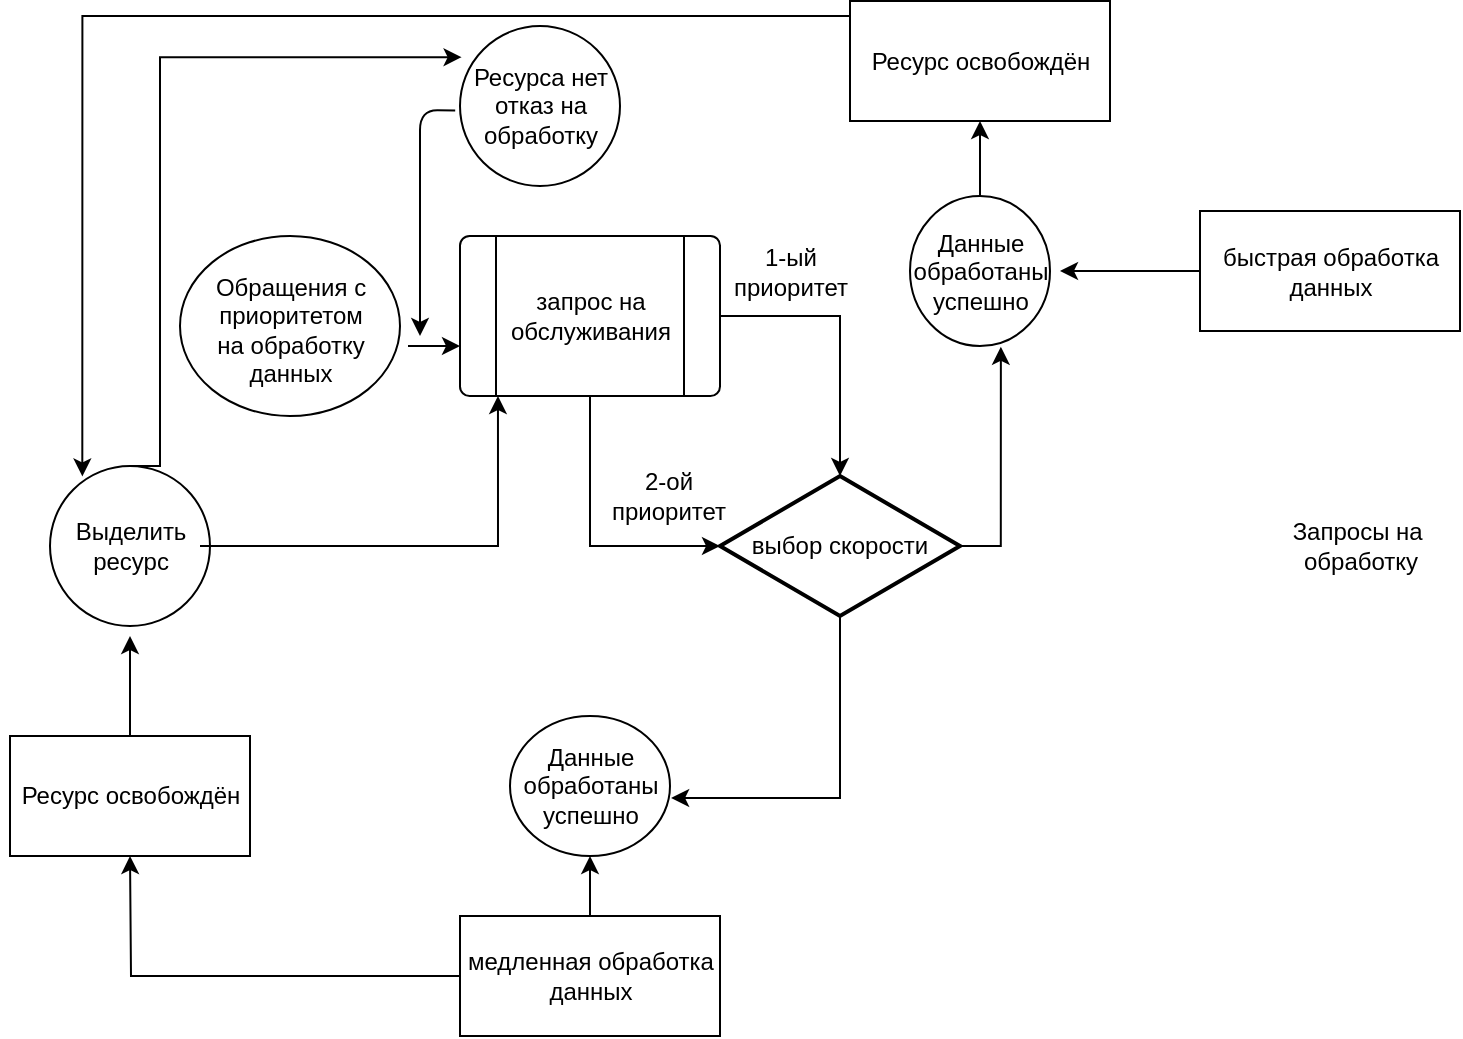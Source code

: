 <mxfile version="14.6.1" type="github"><diagram id="LLZetBV8wA-yIWmWfyGf" name="Page-1"><mxGraphModel dx="1454" dy="645" grid="1" gridSize="10" guides="1" tooltips="1" connect="1" arrows="1" fold="1" page="1" pageScale="1" pageWidth="827" pageHeight="1169" math="0" shadow="0"><root><mxCell id="0"/><mxCell id="1" parent="0"/><mxCell id="h8h1M2zPlAzsrF8mlHuS-2" value="" style="verticalLabelPosition=bottom;verticalAlign=top;html=1;shape=mxgraph.flowchart.on-page_reference;" vertex="1" parent="1"><mxGeometry x="170" y="130" width="110" height="90" as="geometry"/></mxCell><mxCell id="h8h1M2zPlAzsrF8mlHuS-54" style="edgeStyle=orthogonalEdgeStyle;rounded=0;orthogonalLoop=1;jettySize=auto;html=1;exitX=1;exitY=0.5;exitDx=0;exitDy=0;" edge="1" parent="1" source="h8h1M2zPlAzsrF8mlHuS-3" target="h8h1M2zPlAzsrF8mlHuS-4"><mxGeometry relative="1" as="geometry"><mxPoint x="480" y="170" as="targetPoint"/></mxGeometry></mxCell><mxCell id="h8h1M2zPlAzsrF8mlHuS-55" style="edgeStyle=orthogonalEdgeStyle;rounded=0;orthogonalLoop=1;jettySize=auto;html=1;exitX=0.5;exitY=1;exitDx=0;exitDy=0;entryX=0;entryY=0.5;entryDx=0;entryDy=0;entryPerimeter=0;" edge="1" parent="1" source="h8h1M2zPlAzsrF8mlHuS-3" target="h8h1M2zPlAzsrF8mlHuS-4"><mxGeometry relative="1" as="geometry"><mxPoint x="375" y="280" as="targetPoint"/></mxGeometry></mxCell><mxCell id="h8h1M2zPlAzsrF8mlHuS-3" value="" style="verticalLabelPosition=bottom;verticalAlign=top;html=1;shape=process;whiteSpace=wrap;rounded=1;size=0.14;arcSize=6;" vertex="1" parent="1"><mxGeometry x="310" y="130" width="130" height="80" as="geometry"/></mxCell><mxCell id="h8h1M2zPlAzsrF8mlHuS-57" style="edgeStyle=orthogonalEdgeStyle;rounded=0;orthogonalLoop=1;jettySize=auto;html=1;exitX=1;exitY=0.5;exitDx=0;exitDy=0;exitPerimeter=0;entryX=0.649;entryY=1.005;entryDx=0;entryDy=0;entryPerimeter=0;" edge="1" parent="1" source="h8h1M2zPlAzsrF8mlHuS-4" target="h8h1M2zPlAzsrF8mlHuS-7"><mxGeometry relative="1" as="geometry"/></mxCell><mxCell id="h8h1M2zPlAzsrF8mlHuS-58" style="edgeStyle=orthogonalEdgeStyle;rounded=0;orthogonalLoop=1;jettySize=auto;html=1;exitX=0.5;exitY=1;exitDx=0;exitDy=0;exitPerimeter=0;entryX=1.007;entryY=0.62;entryDx=0;entryDy=0;entryPerimeter=0;" edge="1" parent="1" source="h8h1M2zPlAzsrF8mlHuS-4" target="h8h1M2zPlAzsrF8mlHuS-12"><mxGeometry relative="1" as="geometry"><mxPoint x="500" y="400" as="targetPoint"/></mxGeometry></mxCell><mxCell id="h8h1M2zPlAzsrF8mlHuS-4" value="&lt;font style=&quot;vertical-align: inherit&quot;&gt;&lt;font style=&quot;vertical-align: inherit&quot;&gt;выбор скорости&lt;/font&gt;&lt;/font&gt;" style="strokeWidth=2;html=1;shape=mxgraph.flowchart.decision;whiteSpace=wrap;" vertex="1" parent="1"><mxGeometry x="440" y="250" width="120" height="70" as="geometry"/></mxCell><mxCell id="h8h1M2zPlAzsrF8mlHuS-29" style="edgeStyle=orthogonalEdgeStyle;rounded=0;orthogonalLoop=1;jettySize=auto;html=1;" edge="1" parent="1" source="h8h1M2zPlAzsrF8mlHuS-5"><mxGeometry relative="1" as="geometry"><mxPoint x="610" y="147.5" as="targetPoint"/></mxGeometry></mxCell><mxCell id="h8h1M2zPlAzsrF8mlHuS-5" value="" style="rounded=0;whiteSpace=wrap;html=1;" vertex="1" parent="1"><mxGeometry x="680" y="117.5" width="130" height="60" as="geometry"/></mxCell><mxCell id="h8h1M2zPlAzsrF8mlHuS-6" value="" style="verticalLabelPosition=bottom;verticalAlign=top;html=1;shape=mxgraph.flowchart.on-page_reference;" vertex="1" parent="1"><mxGeometry x="335" y="370" width="80" height="70" as="geometry"/></mxCell><mxCell id="h8h1M2zPlAzsrF8mlHuS-43" style="edgeStyle=orthogonalEdgeStyle;rounded=0;orthogonalLoop=1;jettySize=auto;html=1;exitX=0.5;exitY=0;exitDx=0;exitDy=0;exitPerimeter=0;entryX=0.5;entryY=1;entryDx=0;entryDy=0;" edge="1" parent="1" source="h8h1M2zPlAzsrF8mlHuS-7" target="h8h1M2zPlAzsrF8mlHuS-30"><mxGeometry relative="1" as="geometry"/></mxCell><mxCell id="h8h1M2zPlAzsrF8mlHuS-7" value="" style="verticalLabelPosition=bottom;verticalAlign=top;html=1;shape=mxgraph.flowchart.on-page_reference;" vertex="1" parent="1"><mxGeometry x="535" y="110" width="70" height="75" as="geometry"/></mxCell><mxCell id="h8h1M2zPlAzsrF8mlHuS-8" value="&lt;font style=&quot;vertical-align: inherit&quot;&gt;&lt;font style=&quot;vertical-align: inherit&quot;&gt;&lt;font style=&quot;vertical-align: inherit&quot;&gt;&lt;font style=&quot;vertical-align: inherit&quot;&gt;&lt;font style=&quot;vertical-align: inherit&quot;&gt;&lt;font style=&quot;vertical-align: inherit&quot;&gt;&lt;font style=&quot;vertical-align: inherit&quot;&gt;&lt;font style=&quot;vertical-align: inherit&quot;&gt;&lt;br&gt;&lt;font style=&quot;vertical-align: inherit&quot;&gt;&lt;font style=&quot;vertical-align: inherit&quot;&gt;&lt;font style=&quot;vertical-align: inherit&quot;&gt;&lt;font style=&quot;vertical-align: inherit&quot;&gt;&lt;font style=&quot;vertical-align: inherit&quot;&gt;&lt;font style=&quot;vertical-align: inherit&quot;&gt;&lt;font style=&quot;vertical-align: inherit&quot;&gt;&lt;/font&gt;&lt;br&gt;&lt;font style=&quot;vertical-align: inherit&quot;&gt;&lt;font style=&quot;vertical-align: inherit&quot;&gt;&lt;font style=&quot;vertical-align: inherit&quot;&gt;&lt;font style=&quot;vertical-align: inherit&quot;&gt;&lt;font style=&quot;vertical-align: inherit&quot;&gt;&lt;font style=&quot;vertical-align: inherit&quot;&gt;Обращения&amp;nbsp;&lt;/font&gt;&lt;/font&gt;&lt;/font&gt;&lt;/font&gt;&lt;/font&gt;&lt;font style=&quot;vertical-align: inherit&quot;&gt;&lt;font style=&quot;vertical-align: inherit&quot;&gt;&lt;font style=&quot;vertical-align: inherit&quot;&gt;&lt;font style=&quot;vertical-align: inherit&quot;&gt;&lt;font style=&quot;vertical-align: inherit&quot;&gt;с&lt;br&gt;&lt;/font&gt;&lt;/font&gt;&lt;/font&gt;&lt;/font&gt;&lt;/font&gt;&lt;font style=&quot;vertical-align: inherit&quot;&gt;&lt;font style=&quot;vertical-align: inherit&quot;&gt;&lt;font style=&quot;vertical-align: inherit&quot;&gt;&lt;font style=&quot;vertical-align: inherit&quot;&gt;&lt;font style=&quot;vertical-align: inherit&quot;&gt;приоритетом &lt;/font&gt;&lt;/font&gt;&lt;/font&gt;&lt;/font&gt;&lt;/font&gt;&lt;/font&gt;&lt;br&gt;&lt;font style=&quot;vertical-align: inherit&quot;&gt;&lt;font style=&quot;vertical-align: inherit&quot;&gt;&lt;font style=&quot;vertical-align: inherit&quot;&gt;&lt;font style=&quot;vertical-align: inherit&quot;&gt;&lt;font style=&quot;vertical-align: inherit&quot;&gt;&lt;font style=&quot;vertical-align: inherit&quot;&gt;на&amp;nbsp;&lt;/font&gt;&lt;/font&gt;&lt;/font&gt;&lt;/font&gt;&lt;/font&gt;&lt;/font&gt;&lt;/font&gt;&lt;/font&gt;&lt;/font&gt;&lt;/font&gt;&lt;/font&gt;&lt;/font&gt;&lt;/font&gt;&lt;/font&gt;&lt;font style=&quot;vertical-align: inherit&quot;&gt;&lt;font style=&quot;vertical-align: inherit&quot;&gt;&lt;font style=&quot;vertical-align: inherit&quot;&gt;&lt;font style=&quot;vertical-align: inherit&quot;&gt;&lt;font style=&quot;vertical-align: inherit&quot;&gt;&lt;font style=&quot;vertical-align: inherit&quot;&gt;&lt;font style=&quot;vertical-align: inherit&quot;&gt;&lt;font style=&quot;vertical-align: inherit&quot;&gt;&lt;font style=&quot;vertical-align: inherit&quot;&gt;&lt;font style=&quot;vertical-align: inherit&quot;&gt;&lt;font style=&quot;vertical-align: inherit&quot;&gt;&lt;font style=&quot;vertical-align: inherit&quot;&gt;&lt;font style=&quot;vertical-align: inherit&quot;&gt;&lt;font style=&quot;vertical-align: inherit&quot;&gt;обработку&lt;/font&gt;&lt;/font&gt;&lt;/font&gt;&lt;/font&gt;&lt;/font&gt;&lt;/font&gt;&lt;/font&gt;&lt;/font&gt;&lt;br&gt;&lt;/font&gt;&lt;/font&gt;&lt;/font&gt;&lt;/font&gt;&lt;/font&gt;&lt;/font&gt;&lt;font style=&quot;vertical-align: inherit&quot;&gt;&lt;font style=&quot;vertical-align: inherit&quot;&gt;&lt;font style=&quot;vertical-align: inherit&quot;&gt;&lt;font style=&quot;vertical-align: inherit&quot;&gt;&lt;font style=&quot;vertical-align: inherit&quot;&gt;&lt;font style=&quot;vertical-align: inherit&quot;&gt;&lt;font style=&quot;vertical-align: inherit&quot;&gt;&lt;font style=&quot;vertical-align: inherit&quot;&gt;&lt;font style=&quot;vertical-align: inherit&quot;&gt;&lt;font style=&quot;vertical-align: inherit&quot;&gt;данных&lt;/font&gt;&lt;/font&gt;&lt;/font&gt;&lt;/font&gt;&lt;/font&gt;&lt;/font&gt;&lt;/font&gt;&lt;/font&gt;&lt;/font&gt;&lt;/font&gt;&lt;br&gt;&lt;br&gt;&lt;/font&gt;&lt;/font&gt;&lt;/font&gt;&lt;/font&gt;&lt;/font&gt;&lt;/font&gt;" style="text;html=1;resizable=0;autosize=1;align=center;verticalAlign=middle;points=[];fillColor=none;strokeColor=none;rounded=0;" vertex="1" parent="1"><mxGeometry x="180" y="120" width="90" height="100" as="geometry"/></mxCell><mxCell id="h8h1M2zPlAzsrF8mlHuS-9" value="&lt;font style=&quot;vertical-align: inherit&quot;&gt;&lt;font style=&quot;vertical-align: inherit&quot;&gt;&lt;font style=&quot;vertical-align: inherit&quot;&gt;&lt;font style=&quot;vertical-align: inherit&quot;&gt;&lt;font style=&quot;vertical-align: inherit&quot;&gt;&lt;font style=&quot;vertical-align: inherit&quot;&gt;&lt;font style=&quot;vertical-align: inherit&quot;&gt;&lt;font style=&quot;vertical-align: inherit&quot;&gt;&lt;font style=&quot;vertical-align: inherit&quot;&gt;&lt;font style=&quot;vertical-align: inherit&quot;&gt;&lt;font style=&quot;vertical-align: inherit&quot;&gt;&lt;font style=&quot;vertical-align: inherit&quot;&gt;&lt;font style=&quot;vertical-align: inherit&quot;&gt;&lt;font style=&quot;vertical-align: inherit&quot;&gt;&lt;font style=&quot;vertical-align: inherit&quot;&gt;&lt;font style=&quot;vertical-align: inherit&quot;&gt;&lt;font style=&quot;vertical-align: inherit&quot;&gt;&lt;font style=&quot;vertical-align: inherit&quot;&gt;запрос на&lt;/font&gt;&lt;/font&gt;&lt;br&gt;&lt;/font&gt;&lt;/font&gt;&lt;/font&gt;&lt;/font&gt;&lt;/font&gt;&lt;/font&gt;&lt;/font&gt;&lt;/font&gt;&lt;/font&gt;&lt;/font&gt;&lt;font style=&quot;vertical-align: inherit&quot;&gt;&lt;font style=&quot;vertical-align: inherit&quot;&gt;&lt;font style=&quot;vertical-align: inherit&quot;&gt;&lt;font style=&quot;vertical-align: inherit&quot;&gt; обслуживания&lt;/font&gt;&lt;/font&gt;&lt;/font&gt;&lt;/font&gt;&lt;br&gt;&lt;/font&gt;&lt;/font&gt;&lt;/font&gt;&lt;/font&gt;&lt;/font&gt;&lt;/font&gt;" style="text;html=1;resizable=0;autosize=1;align=center;verticalAlign=middle;points=[];fillColor=none;strokeColor=none;rounded=0;" vertex="1" parent="1"><mxGeometry x="325" y="155" width="100" height="30" as="geometry"/></mxCell><mxCell id="h8h1M2zPlAzsrF8mlHuS-10" value="&lt;font style=&quot;vertical-align: inherit&quot;&gt;&lt;font style=&quot;vertical-align: inherit&quot;&gt;&lt;font style=&quot;vertical-align: inherit&quot;&gt;&lt;font style=&quot;vertical-align: inherit&quot;&gt;&lt;font style=&quot;vertical-align: inherit&quot;&gt;&lt;font style=&quot;vertical-align: inherit&quot;&gt;&lt;font style=&quot;vertical-align: inherit&quot;&gt;&lt;font style=&quot;vertical-align: inherit&quot;&gt;&lt;br&gt;Запросы на&amp;nbsp;&lt;br&gt;&lt;/font&gt;&lt;/font&gt;&lt;font style=&quot;vertical-align: inherit&quot;&gt;&lt;font style=&quot;vertical-align: inherit&quot;&gt;обработку&lt;/font&gt;&lt;/font&gt;&lt;br&gt;&lt;br&gt;&lt;/font&gt;&lt;/font&gt;&lt;/font&gt;&lt;/font&gt;&lt;/font&gt;&lt;/font&gt;" style="text;html=1;resizable=0;autosize=1;align=center;verticalAlign=middle;points=[];fillColor=none;strokeColor=none;rounded=0;" vertex="1" parent="1"><mxGeometry x="720" y="255" width="80" height="60" as="geometry"/></mxCell><mxCell id="h8h1M2zPlAzsrF8mlHuS-11" value="&lt;font style=&quot;vertical-align: inherit&quot;&gt;&lt;font style=&quot;vertical-align: inherit&quot;&gt;&lt;font style=&quot;vertical-align: inherit&quot;&gt;&lt;font style=&quot;vertical-align: inherit&quot;&gt;&lt;font style=&quot;vertical-align: inherit&quot;&gt;&lt;font style=&quot;vertical-align: inherit&quot;&gt;&lt;font style=&quot;vertical-align: inherit&quot;&gt;&lt;font style=&quot;vertical-align: inherit&quot;&gt;Данные&lt;br&gt;&lt;/font&gt;&lt;/font&gt;&lt;font style=&quot;vertical-align: inherit&quot;&gt;&lt;font style=&quot;vertical-align: inherit&quot;&gt;обработаны&lt;br&gt;&lt;/font&gt;&lt;/font&gt;&lt;font style=&quot;vertical-align: inherit&quot;&gt;&lt;font style=&quot;vertical-align: inherit&quot;&gt;успешно&lt;/font&gt;&lt;/font&gt;&lt;br&gt;&lt;/font&gt;&lt;/font&gt;&lt;/font&gt;&lt;/font&gt;&lt;/font&gt;&lt;/font&gt;" style="text;html=1;resizable=0;autosize=1;align=center;verticalAlign=middle;points=[];fillColor=none;strokeColor=none;rounded=0;" vertex="1" parent="1"><mxGeometry x="530" y="122.5" width="80" height="50" as="geometry"/></mxCell><mxCell id="h8h1M2zPlAzsrF8mlHuS-12" value="&lt;font style=&quot;vertical-align: inherit&quot;&gt;&lt;font style=&quot;vertical-align: inherit&quot;&gt;&lt;font style=&quot;vertical-align: inherit&quot;&gt;&lt;font style=&quot;vertical-align: inherit&quot;&gt;&lt;font style=&quot;vertical-align: inherit&quot;&gt;&lt;font style=&quot;vertical-align: inherit&quot;&gt;&lt;font style=&quot;vertical-align: inherit&quot;&gt;&lt;font style=&quot;vertical-align: inherit&quot;&gt;Данные&lt;br&gt;&lt;/font&gt;&lt;/font&gt;&lt;font style=&quot;vertical-align: inherit&quot;&gt;&lt;font style=&quot;vertical-align: inherit&quot;&gt;обработаны&lt;br&gt;&lt;/font&gt;&lt;/font&gt;&lt;font style=&quot;vertical-align: inherit&quot;&gt;&lt;font style=&quot;vertical-align: inherit&quot;&gt;успешно&lt;/font&gt;&lt;/font&gt;&lt;br&gt;&lt;/font&gt;&lt;/font&gt;&lt;/font&gt;&lt;/font&gt;&lt;/font&gt;&lt;/font&gt;" style="text;html=1;resizable=0;autosize=1;align=center;verticalAlign=middle;points=[];fillColor=none;strokeColor=none;rounded=0;" vertex="1" parent="1"><mxGeometry x="335" y="380" width="80" height="50" as="geometry"/></mxCell><mxCell id="h8h1M2zPlAzsrF8mlHuS-14" value="&lt;font style=&quot;vertical-align: inherit&quot;&gt;&lt;font style=&quot;vertical-align: inherit&quot;&gt;&lt;font style=&quot;vertical-align: inherit&quot;&gt;&lt;font style=&quot;vertical-align: inherit&quot;&gt;&lt;font style=&quot;vertical-align: inherit&quot;&gt;&lt;font style=&quot;vertical-align: inherit&quot;&gt;&lt;font style=&quot;vertical-align: inherit&quot;&gt;&lt;font style=&quot;vertical-align: inherit&quot;&gt;быстрая обработка&lt;br&gt;&lt;/font&gt;&lt;/font&gt;&lt;font style=&quot;vertical-align: inherit&quot;&gt;&lt;font style=&quot;vertical-align: inherit&quot;&gt;данных&lt;/font&gt;&lt;/font&gt;&lt;br&gt;&lt;/font&gt;&lt;/font&gt;&lt;/font&gt;&lt;/font&gt;&lt;/font&gt;&lt;/font&gt;" style="text;html=1;resizable=0;autosize=1;align=center;verticalAlign=middle;points=[];fillColor=none;strokeColor=none;rounded=0;" vertex="1" parent="1"><mxGeometry x="685" y="132.5" width="120" height="30" as="geometry"/></mxCell><mxCell id="h8h1M2zPlAzsrF8mlHuS-40" style="edgeStyle=orthogonalEdgeStyle;rounded=0;orthogonalLoop=1;jettySize=auto;html=1;" edge="1" parent="1" source="h8h1M2zPlAzsrF8mlHuS-15"><mxGeometry relative="1" as="geometry"><mxPoint x="145" y="330" as="targetPoint"/></mxGeometry></mxCell><mxCell id="h8h1M2zPlAzsrF8mlHuS-15" value="" style="rounded=0;whiteSpace=wrap;html=1;" vertex="1" parent="1"><mxGeometry x="85" y="380" width="120" height="60" as="geometry"/></mxCell><mxCell id="h8h1M2zPlAzsrF8mlHuS-16" value="&lt;font style=&quot;vertical-align: inherit&quot;&gt;&lt;font style=&quot;vertical-align: inherit&quot;&gt;&lt;font style=&quot;vertical-align: inherit&quot;&gt;&lt;font style=&quot;vertical-align: inherit&quot;&gt;&lt;font style=&quot;vertical-align: inherit&quot;&gt;&lt;font style=&quot;vertical-align: inherit&quot;&gt;&lt;font style=&quot;vertical-align: inherit&quot;&gt;&lt;font style=&quot;vertical-align: inherit&quot;&gt;Ресурс освобождён&lt;/font&gt;&lt;/font&gt;&lt;br&gt;&lt;/font&gt;&lt;/font&gt;&lt;/font&gt;&lt;/font&gt;&lt;/font&gt;&lt;/font&gt;" style="text;html=1;resizable=0;autosize=1;align=center;verticalAlign=middle;points=[];fillColor=none;strokeColor=none;rounded=0;" vertex="1" parent="1"><mxGeometry x="80" y="400" width="130" height="20" as="geometry"/></mxCell><mxCell id="h8h1M2zPlAzsrF8mlHuS-21" value="" style="ellipse;whiteSpace=wrap;html=1;aspect=fixed;" vertex="1" parent="1"><mxGeometry x="310" y="25" width="80" height="80" as="geometry"/></mxCell><mxCell id="h8h1M2zPlAzsrF8mlHuS-22" value="&lt;font style=&quot;vertical-align: inherit&quot;&gt;&lt;font style=&quot;vertical-align: inherit&quot;&gt;&lt;font style=&quot;vertical-align: inherit&quot;&gt;&lt;font style=&quot;vertical-align: inherit&quot;&gt;&lt;font style=&quot;vertical-align: inherit&quot;&gt;&lt;font style=&quot;vertical-align: inherit&quot;&gt;&lt;font style=&quot;vertical-align: inherit&quot;&gt;&lt;font style=&quot;vertical-align: inherit&quot;&gt;&lt;font style=&quot;vertical-align: inherit&quot;&gt;&lt;font style=&quot;vertical-align: inherit&quot;&gt;Ресурса нет&lt;br&gt;&lt;/font&gt;&lt;/font&gt;&lt;/font&gt;&lt;/font&gt;&lt;font style=&quot;vertical-align: inherit&quot;&gt;&lt;font style=&quot;vertical-align: inherit&quot;&gt;отказ на&lt;br&gt;&lt;/font&gt;&lt;/font&gt;&lt;font style=&quot;vertical-align: inherit&quot;&gt;&lt;font style=&quot;vertical-align: inherit&quot;&gt;обработку&lt;/font&gt;&lt;/font&gt;&lt;br&gt;&lt;/font&gt;&lt;/font&gt;&lt;/font&gt;&lt;/font&gt;&lt;/font&gt;&lt;/font&gt;" style="text;html=1;resizable=0;autosize=1;align=center;verticalAlign=middle;points=[];fillColor=none;strokeColor=none;rounded=0;" vertex="1" parent="1"><mxGeometry x="310" y="40" width="80" height="50" as="geometry"/></mxCell><mxCell id="h8h1M2zPlAzsrF8mlHuS-28" style="edgeStyle=orthogonalEdgeStyle;rounded=0;orthogonalLoop=1;jettySize=auto;html=1;exitX=0.5;exitY=0;exitDx=0;exitDy=0;entryX=0.5;entryY=1;entryDx=0;entryDy=0;entryPerimeter=0;" edge="1" parent="1" source="h8h1M2zPlAzsrF8mlHuS-25" target="h8h1M2zPlAzsrF8mlHuS-6"><mxGeometry relative="1" as="geometry"/></mxCell><mxCell id="h8h1M2zPlAzsrF8mlHuS-39" value="" style="edgeStyle=orthogonalEdgeStyle;rounded=0;orthogonalLoop=1;jettySize=auto;html=1;" edge="1" parent="1" source="h8h1M2zPlAzsrF8mlHuS-25"><mxGeometry relative="1" as="geometry"><mxPoint x="145" y="440" as="targetPoint"/></mxGeometry></mxCell><mxCell id="h8h1M2zPlAzsrF8mlHuS-25" value="" style="rounded=0;whiteSpace=wrap;html=1;" vertex="1" parent="1"><mxGeometry x="310" y="470" width="130" height="60" as="geometry"/></mxCell><mxCell id="h8h1M2zPlAzsrF8mlHuS-26" value="&lt;font style=&quot;vertical-align: inherit&quot;&gt;&lt;font style=&quot;vertical-align: inherit&quot;&gt;&lt;font style=&quot;vertical-align: inherit&quot;&gt;&lt;font style=&quot;vertical-align: inherit&quot;&gt;&lt;font style=&quot;vertical-align: inherit&quot;&gt;&lt;font style=&quot;vertical-align: inherit&quot;&gt;&lt;font style=&quot;vertical-align: inherit&quot;&gt;&lt;font style=&quot;vertical-align: inherit&quot;&gt;&lt;font style=&quot;vertical-align: inherit&quot;&gt;&lt;font style=&quot;vertical-align: inherit&quot;&gt;&lt;font style=&quot;vertical-align: inherit&quot;&gt;&lt;font style=&quot;vertical-align: inherit&quot;&gt;медленная обработка &lt;/font&gt;&lt;/font&gt;&lt;/font&gt;&lt;/font&gt;&lt;br&gt;&lt;/font&gt;&lt;/font&gt;&lt;font style=&quot;vertical-align: inherit&quot;&gt;&lt;font style=&quot;vertical-align: inherit&quot;&gt;&lt;font style=&quot;vertical-align: inherit&quot;&gt;&lt;font style=&quot;vertical-align: inherit&quot;&gt;&lt;font style=&quot;vertical-align: inherit&quot;&gt;&lt;font style=&quot;vertical-align: inherit&quot;&gt;данных&lt;/font&gt;&lt;/font&gt;&lt;/font&gt;&lt;/font&gt;&lt;/font&gt;&lt;/font&gt;&lt;br&gt;&lt;/font&gt;&lt;/font&gt;&lt;/font&gt;&lt;/font&gt;&lt;/font&gt;&lt;/font&gt;" style="text;html=1;resizable=0;autosize=1;align=center;verticalAlign=middle;points=[];fillColor=none;strokeColor=none;rounded=0;" vertex="1" parent="1"><mxGeometry x="305" y="485" width="140" height="30" as="geometry"/></mxCell><mxCell id="h8h1M2zPlAzsrF8mlHuS-42" style="edgeStyle=orthogonalEdgeStyle;rounded=0;orthogonalLoop=1;jettySize=auto;html=1;entryX=0.202;entryY=0.065;entryDx=0;entryDy=0;entryPerimeter=0;exitX=0.011;exitY=0.52;exitDx=0;exitDy=0;exitPerimeter=0;" edge="1" parent="1" source="h8h1M2zPlAzsrF8mlHuS-31" target="h8h1M2zPlAzsrF8mlHuS-35"><mxGeometry relative="1" as="geometry"><mxPoint x="100" y="40" as="targetPoint"/><mxPoint x="490" y="65" as="sourcePoint"/><Array as="points"><mxPoint x="506" y="20"/><mxPoint x="121" y="20"/></Array></mxGeometry></mxCell><mxCell id="h8h1M2zPlAzsrF8mlHuS-30" value="" style="rounded=0;whiteSpace=wrap;html=1;" vertex="1" parent="1"><mxGeometry x="505" y="12.5" width="130" height="60" as="geometry"/></mxCell><mxCell id="h8h1M2zPlAzsrF8mlHuS-31" value="&lt;font style=&quot;vertical-align: inherit&quot;&gt;&lt;font style=&quot;vertical-align: inherit&quot;&gt;&lt;font style=&quot;vertical-align: inherit&quot;&gt;&lt;font style=&quot;vertical-align: inherit&quot;&gt;&lt;font style=&quot;vertical-align: inherit&quot;&gt;&lt;font style=&quot;vertical-align: inherit&quot;&gt;&lt;font style=&quot;vertical-align: inherit&quot;&gt;&lt;font style=&quot;vertical-align: inherit&quot;&gt;Ресурс освобождён&lt;/font&gt;&lt;/font&gt;&lt;br&gt;&lt;/font&gt;&lt;/font&gt;&lt;/font&gt;&lt;/font&gt;&lt;/font&gt;&lt;/font&gt;" style="text;html=1;resizable=0;autosize=1;align=center;verticalAlign=middle;points=[];fillColor=none;strokeColor=none;rounded=0;" vertex="1" parent="1"><mxGeometry x="505" y="32.5" width="130" height="20" as="geometry"/></mxCell><mxCell id="h8h1M2zPlAzsrF8mlHuS-34" value="" style="endArrow=classic;html=1;exitX=-0.03;exitY=0.544;exitDx=0;exitDy=0;exitPerimeter=0;" edge="1" parent="1" source="h8h1M2zPlAzsrF8mlHuS-22"><mxGeometry width="50" height="50" relative="1" as="geometry"><mxPoint x="280" y="55" as="sourcePoint"/><mxPoint x="290" y="180" as="targetPoint"/><Array as="points"><mxPoint x="290" y="67"/></Array></mxGeometry></mxCell><mxCell id="h8h1M2zPlAzsrF8mlHuS-41" style="edgeStyle=orthogonalEdgeStyle;rounded=0;orthogonalLoop=1;jettySize=auto;html=1;exitX=0.5;exitY=0;exitDx=0;exitDy=0;entryX=0.01;entryY=0.012;entryDx=0;entryDy=0;entryPerimeter=0;" edge="1" parent="1" source="h8h1M2zPlAzsrF8mlHuS-35" target="h8h1M2zPlAzsrF8mlHuS-22"><mxGeometry relative="1" as="geometry"><mxPoint x="145" y="50" as="targetPoint"/><Array as="points"><mxPoint x="160" y="245"/><mxPoint x="160" y="41"/></Array></mxGeometry></mxCell><mxCell id="h8h1M2zPlAzsrF8mlHuS-35" value="" style="ellipse;whiteSpace=wrap;html=1;aspect=fixed;" vertex="1" parent="1"><mxGeometry x="105" y="245" width="80" height="80" as="geometry"/></mxCell><mxCell id="h8h1M2zPlAzsrF8mlHuS-37" style="edgeStyle=orthogonalEdgeStyle;rounded=0;orthogonalLoop=1;jettySize=auto;html=1;entryX=0.146;entryY=1;entryDx=0;entryDy=0;entryPerimeter=0;" edge="1" parent="1" source="h8h1M2zPlAzsrF8mlHuS-36" target="h8h1M2zPlAzsrF8mlHuS-3"><mxGeometry relative="1" as="geometry"><mxPoint x="329" y="220" as="targetPoint"/></mxGeometry></mxCell><mxCell id="h8h1M2zPlAzsrF8mlHuS-36" value="&lt;font style=&quot;vertical-align: inherit&quot;&gt;&lt;font style=&quot;vertical-align: inherit&quot;&gt;&lt;font style=&quot;vertical-align: inherit&quot;&gt;&lt;font style=&quot;vertical-align: inherit&quot;&gt;&lt;font style=&quot;vertical-align: inherit&quot;&gt;&lt;font style=&quot;vertical-align: inherit&quot;&gt;&lt;font style=&quot;vertical-align: inherit&quot;&gt;&lt;font style=&quot;vertical-align: inherit&quot;&gt;Выделить&lt;br&gt;&lt;/font&gt;&lt;/font&gt;&lt;font style=&quot;vertical-align: inherit&quot;&gt;&lt;font style=&quot;vertical-align: inherit&quot;&gt;ресурс&lt;/font&gt;&lt;/font&gt;&lt;br&gt;&lt;/font&gt;&lt;/font&gt;&lt;/font&gt;&lt;/font&gt;&lt;/font&gt;&lt;/font&gt;" style="text;html=1;resizable=0;autosize=1;align=center;verticalAlign=middle;points=[];fillColor=none;strokeColor=none;rounded=0;" vertex="1" parent="1"><mxGeometry x="110" y="270" width="70" height="30" as="geometry"/></mxCell><mxCell id="h8h1M2zPlAzsrF8mlHuS-45" value="&lt;font style=&quot;vertical-align: inherit&quot;&gt;&lt;font style=&quot;vertical-align: inherit&quot;&gt;&lt;font style=&quot;vertical-align: inherit&quot;&gt;&lt;font style=&quot;vertical-align: inherit&quot;&gt;&lt;font style=&quot;vertical-align: inherit&quot;&gt;&lt;font style=&quot;vertical-align: inherit&quot;&gt;&lt;font style=&quot;vertical-align: inherit&quot;&gt;&lt;font style=&quot;vertical-align: inherit&quot;&gt;&lt;font style=&quot;vertical-align: inherit&quot;&gt;&lt;font style=&quot;vertical-align: inherit&quot;&gt;2-ой&lt;/font&gt;&lt;/font&gt;&lt;br&gt;&lt;/font&gt;&lt;/font&gt;&lt;font style=&quot;vertical-align: inherit&quot;&gt;&lt;font style=&quot;vertical-align: inherit&quot;&gt;&lt;font style=&quot;vertical-align: inherit&quot;&gt;&lt;font style=&quot;vertical-align: inherit&quot;&gt;приоритет&lt;/font&gt;&lt;/font&gt;&lt;/font&gt;&lt;/font&gt;&lt;br&gt;&lt;/font&gt;&lt;/font&gt;&lt;/font&gt;&lt;/font&gt;&lt;/font&gt;&lt;/font&gt;" style="text;html=1;resizable=0;autosize=1;align=center;verticalAlign=middle;points=[];fillColor=none;strokeColor=none;rounded=0;" vertex="1" parent="1"><mxGeometry x="379" y="245" width="70" height="30" as="geometry"/></mxCell><mxCell id="h8h1M2zPlAzsrF8mlHuS-51" value="" style="endArrow=classic;html=1;" edge="1" parent="1"><mxGeometry width="50" height="50" relative="1" as="geometry"><mxPoint x="284" y="185" as="sourcePoint"/><mxPoint x="310" y="185" as="targetPoint"/><Array as="points"><mxPoint x="294" y="185"/></Array></mxGeometry></mxCell><mxCell id="h8h1M2zPlAzsrF8mlHuS-53" value="&lt;font style=&quot;vertical-align: inherit&quot;&gt;&lt;font style=&quot;vertical-align: inherit&quot;&gt;&lt;font style=&quot;vertical-align: inherit&quot;&gt;&lt;font style=&quot;vertical-align: inherit&quot;&gt;&lt;font style=&quot;vertical-align: inherit&quot;&gt;&lt;font style=&quot;vertical-align: inherit&quot;&gt;&lt;font style=&quot;vertical-align: inherit&quot;&gt;&lt;font style=&quot;vertical-align: inherit&quot;&gt;&lt;font style=&quot;vertical-align: inherit&quot;&gt;&lt;font style=&quot;vertical-align: inherit&quot;&gt;&lt;font style=&quot;vertical-align: inherit&quot;&gt;&lt;font style=&quot;vertical-align: inherit&quot;&gt;1-ый &lt;/font&gt;&lt;/font&gt;&lt;/font&gt;&lt;/font&gt;&lt;br&gt;&lt;/font&gt;&lt;/font&gt;&lt;font style=&quot;vertical-align: inherit&quot;&gt;&lt;font style=&quot;vertical-align: inherit&quot;&gt;&lt;font style=&quot;vertical-align: inherit&quot;&gt;&lt;font style=&quot;vertical-align: inherit&quot;&gt;&lt;font style=&quot;vertical-align: inherit&quot;&gt;&lt;font style=&quot;vertical-align: inherit&quot;&gt;приоритет&lt;/font&gt;&lt;/font&gt;&lt;/font&gt;&lt;/font&gt;&lt;/font&gt;&lt;/font&gt;&lt;br&gt;&lt;/font&gt;&lt;/font&gt;&lt;/font&gt;&lt;/font&gt;&lt;/font&gt;&lt;/font&gt;" style="text;html=1;resizable=0;autosize=1;align=center;verticalAlign=middle;points=[];fillColor=none;strokeColor=none;rounded=0;" vertex="1" parent="1"><mxGeometry x="440" y="132.5" width="70" height="30" as="geometry"/></mxCell></root></mxGraphModel></diagram></mxfile>